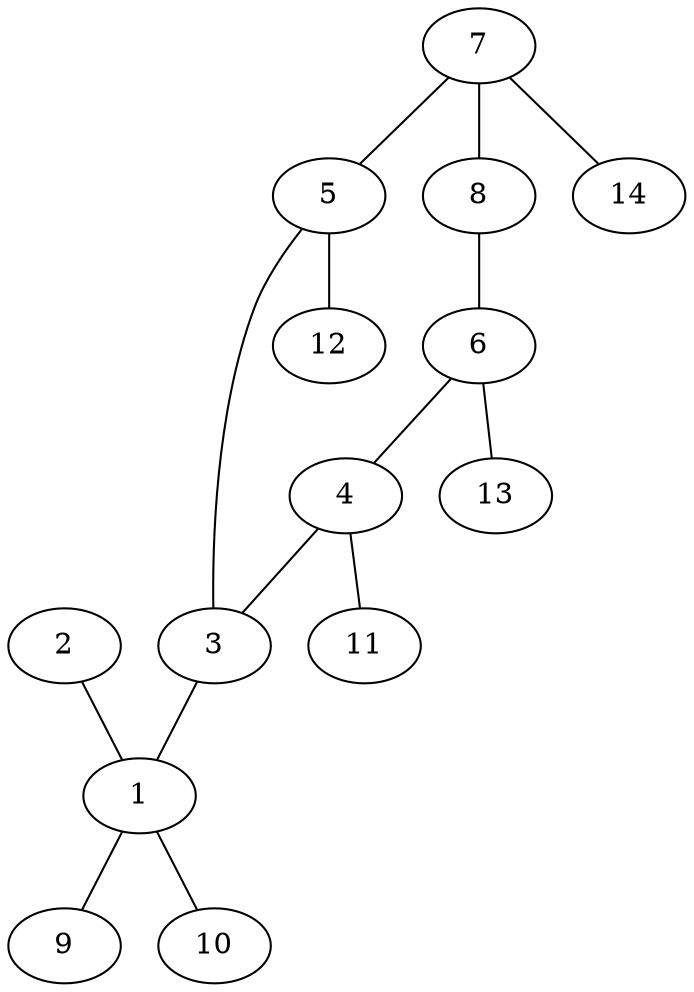 graph molecule_2115 {
	1	 [chem=C];
	9	 [chem=H];
	1 -- 9	 [valence=1];
	10	 [chem=H];
	1 -- 10	 [valence=1];
	2	 [chem=Cl];
	2 -- 1	 [valence=1];
	3	 [chem=C];
	3 -- 1	 [valence=1];
	4	 [chem=C];
	4 -- 3	 [valence=2];
	11	 [chem=H];
	4 -- 11	 [valence=1];
	5	 [chem=C];
	5 -- 3	 [valence=1];
	12	 [chem=H];
	5 -- 12	 [valence=1];
	6	 [chem=C];
	6 -- 4	 [valence=1];
	13	 [chem=H];
	6 -- 13	 [valence=1];
	7	 [chem=C];
	7 -- 5	 [valence=2];
	8	 [chem=N];
	7 -- 8	 [valence=1];
	14	 [chem=H];
	7 -- 14	 [valence=1];
	8 -- 6	 [valence=2];
}
